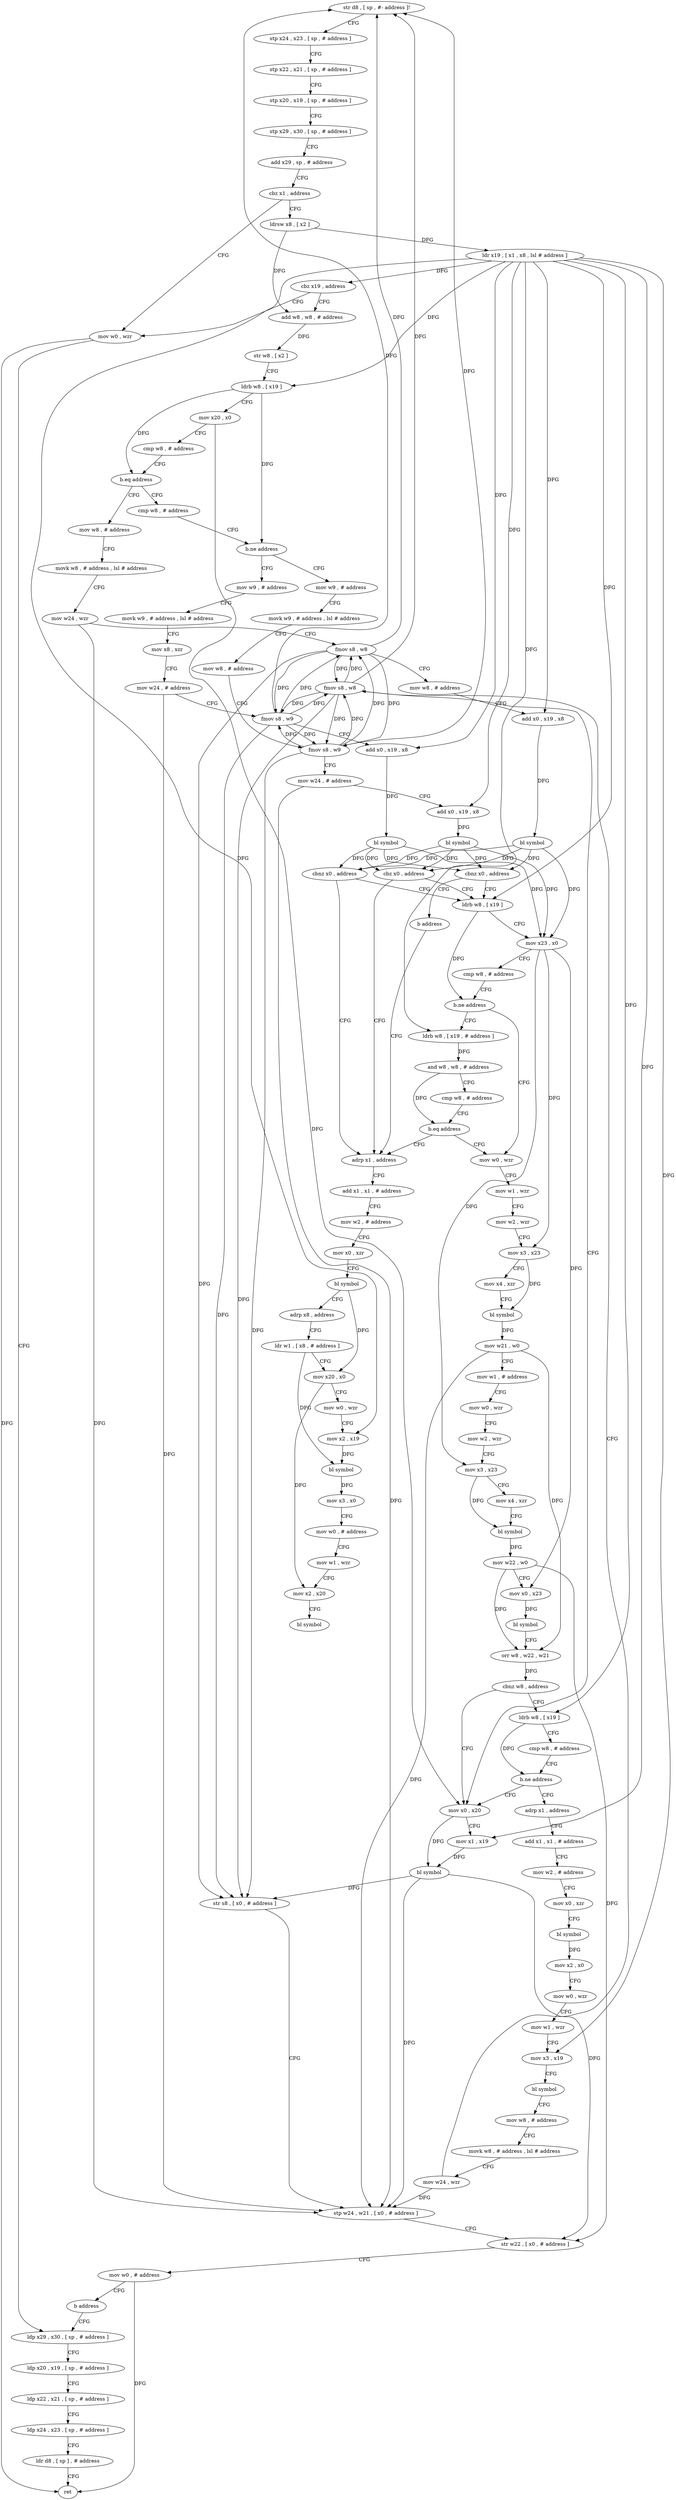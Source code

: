 digraph "func" {
"4252780" [label = "str d8 , [ sp , #- address ]!" ]
"4252784" [label = "stp x24 , x23 , [ sp , # address ]" ]
"4252788" [label = "stp x22 , x21 , [ sp , # address ]" ]
"4252792" [label = "stp x20 , x19 , [ sp , # address ]" ]
"4252796" [label = "stp x29 , x30 , [ sp , # address ]" ]
"4252800" [label = "add x29 , sp , # address" ]
"4252804" [label = "cbz x1 , address" ]
"4253088" [label = "mov w0 , wzr" ]
"4252808" [label = "ldrsw x8 , [ x2 ]" ]
"4253092" [label = "ldp x29 , x30 , [ sp , # address ]" ]
"4252812" [label = "ldr x19 , [ x1 , x8 , lsl # address ]" ]
"4252816" [label = "cbz x19 , address" ]
"4252820" [label = "add w8 , w8 , # address" ]
"4252824" [label = "str w8 , [ x2 ]" ]
"4252828" [label = "ldrb w8 , [ x19 ]" ]
"4252832" [label = "mov x20 , x0" ]
"4252836" [label = "cmp w8 , # address" ]
"4252840" [label = "b.eq address" ]
"4253116" [label = "mov w8 , # address" ]
"4252844" [label = "cmp w8 , # address" ]
"4253120" [label = "movk w8 , # address , lsl # address" ]
"4253124" [label = "mov w24 , wzr" ]
"4253128" [label = "fmov s8 , w8" ]
"4253132" [label = "mov w8 , # address" ]
"4253136" [label = "add x0 , x19 , x8" ]
"4253140" [label = "bl symbol" ]
"4253144" [label = "cbnz x0 , address" ]
"4252884" [label = "ldrb w8 , [ x19 ]" ]
"4253148" [label = "b address" ]
"4252848" [label = "b.ne address" ]
"4253152" [label = "mov w9 , # address" ]
"4252852" [label = "mov w9 , # address" ]
"4252888" [label = "mov x23 , x0" ]
"4252892" [label = "cmp w8 , # address" ]
"4252896" [label = "b.ne address" ]
"4252916" [label = "mov w0 , wzr" ]
"4252900" [label = "ldrb w8 , [ x19 , # address ]" ]
"4253184" [label = "adrp x1 , address" ]
"4253156" [label = "movk w9 , # address , lsl # address" ]
"4253160" [label = "mov x8 , xzr" ]
"4253164" [label = "mov w24 , # address" ]
"4253168" [label = "fmov s8 , w9" ]
"4253172" [label = "add x0 , x19 , x8" ]
"4253176" [label = "bl symbol" ]
"4253180" [label = "cbnz x0 , address" ]
"4252856" [label = "movk w9 , # address , lsl # address" ]
"4252860" [label = "mov w8 , # address" ]
"4252864" [label = "fmov s8 , w9" ]
"4252868" [label = "mov w24 , # address" ]
"4252872" [label = "add x0 , x19 , x8" ]
"4252876" [label = "bl symbol" ]
"4252880" [label = "cbz x0 , address" ]
"4252920" [label = "mov w1 , wzr" ]
"4252924" [label = "mov w2 , wzr" ]
"4252928" [label = "mov x3 , x23" ]
"4252932" [label = "mov x4 , xzr" ]
"4252936" [label = "bl symbol" ]
"4252940" [label = "mov w21 , w0" ]
"4252944" [label = "mov w1 , # address" ]
"4252948" [label = "mov w0 , wzr" ]
"4252952" [label = "mov w2 , wzr" ]
"4252956" [label = "mov x3 , x23" ]
"4252960" [label = "mov x4 , xzr" ]
"4252964" [label = "bl symbol" ]
"4252968" [label = "mov w22 , w0" ]
"4252972" [label = "mov x0 , x23" ]
"4252976" [label = "bl symbol" ]
"4252980" [label = "orr w8 , w22 , w21" ]
"4252984" [label = "cbnz w8 , address" ]
"4253056" [label = "mov x0 , x20" ]
"4252988" [label = "ldrb w8 , [ x19 ]" ]
"4252904" [label = "and w8 , w8 , # address" ]
"4252908" [label = "cmp w8 , # address" ]
"4252912" [label = "b.eq address" ]
"4253188" [label = "add x1 , x1 , # address" ]
"4253192" [label = "mov w2 , # address" ]
"4253196" [label = "mov x0 , xzr" ]
"4253200" [label = "bl symbol" ]
"4253204" [label = "adrp x8 , address" ]
"4253208" [label = "ldr w1 , [ x8 , # address ]" ]
"4253212" [label = "mov x20 , x0" ]
"4253216" [label = "mov w0 , wzr" ]
"4253220" [label = "mov x2 , x19" ]
"4253224" [label = "bl symbol" ]
"4253228" [label = "mov x3 , x0" ]
"4253232" [label = "mov w0 , # address" ]
"4253236" [label = "mov w1 , wzr" ]
"4253240" [label = "mov x2 , x20" ]
"4253244" [label = "bl symbol" ]
"4253060" [label = "mov x1 , x19" ]
"4253064" [label = "bl symbol" ]
"4253068" [label = "str s8 , [ x0 , # address ]" ]
"4253072" [label = "stp w24 , w21 , [ x0 , # address ]" ]
"4253076" [label = "str w22 , [ x0 , # address ]" ]
"4253080" [label = "mov w0 , # address" ]
"4253084" [label = "b address" ]
"4252992" [label = "cmp w8 , # address" ]
"4252996" [label = "b.ne address" ]
"4253000" [label = "adrp x1 , address" ]
"4253096" [label = "ldp x20 , x19 , [ sp , # address ]" ]
"4253100" [label = "ldp x22 , x21 , [ sp , # address ]" ]
"4253104" [label = "ldp x24 , x23 , [ sp , # address ]" ]
"4253108" [label = "ldr d8 , [ sp ] , # address" ]
"4253112" [label = "ret" ]
"4253004" [label = "add x1 , x1 , # address" ]
"4253008" [label = "mov w2 , # address" ]
"4253012" [label = "mov x0 , xzr" ]
"4253016" [label = "bl symbol" ]
"4253020" [label = "mov x2 , x0" ]
"4253024" [label = "mov w0 , wzr" ]
"4253028" [label = "mov w1 , wzr" ]
"4253032" [label = "mov x3 , x19" ]
"4253036" [label = "bl symbol" ]
"4253040" [label = "mov w8 , # address" ]
"4253044" [label = "movk w8 , # address , lsl # address" ]
"4253048" [label = "mov w24 , wzr" ]
"4253052" [label = "fmov s8 , w8" ]
"4252780" -> "4252784" [ label = "CFG" ]
"4252784" -> "4252788" [ label = "CFG" ]
"4252788" -> "4252792" [ label = "CFG" ]
"4252792" -> "4252796" [ label = "CFG" ]
"4252796" -> "4252800" [ label = "CFG" ]
"4252800" -> "4252804" [ label = "CFG" ]
"4252804" -> "4253088" [ label = "CFG" ]
"4252804" -> "4252808" [ label = "CFG" ]
"4253088" -> "4253092" [ label = "CFG" ]
"4253088" -> "4253112" [ label = "DFG" ]
"4252808" -> "4252812" [ label = "DFG" ]
"4252808" -> "4252820" [ label = "DFG" ]
"4253092" -> "4253096" [ label = "CFG" ]
"4252812" -> "4252816" [ label = "DFG" ]
"4252812" -> "4252828" [ label = "DFG" ]
"4252812" -> "4253136" [ label = "DFG" ]
"4252812" -> "4252884" [ label = "DFG" ]
"4252812" -> "4253172" [ label = "DFG" ]
"4252812" -> "4252872" [ label = "DFG" ]
"4252812" -> "4252900" [ label = "DFG" ]
"4252812" -> "4253220" [ label = "DFG" ]
"4252812" -> "4253060" [ label = "DFG" ]
"4252812" -> "4252988" [ label = "DFG" ]
"4252812" -> "4253032" [ label = "DFG" ]
"4252816" -> "4253088" [ label = "CFG" ]
"4252816" -> "4252820" [ label = "CFG" ]
"4252820" -> "4252824" [ label = "DFG" ]
"4252824" -> "4252828" [ label = "CFG" ]
"4252828" -> "4252832" [ label = "CFG" ]
"4252828" -> "4252840" [ label = "DFG" ]
"4252828" -> "4252848" [ label = "DFG" ]
"4252832" -> "4252836" [ label = "CFG" ]
"4252832" -> "4253056" [ label = "DFG" ]
"4252836" -> "4252840" [ label = "CFG" ]
"4252840" -> "4253116" [ label = "CFG" ]
"4252840" -> "4252844" [ label = "CFG" ]
"4253116" -> "4253120" [ label = "CFG" ]
"4252844" -> "4252848" [ label = "CFG" ]
"4253120" -> "4253124" [ label = "CFG" ]
"4253124" -> "4253128" [ label = "CFG" ]
"4253124" -> "4253072" [ label = "DFG" ]
"4253128" -> "4253132" [ label = "CFG" ]
"4253128" -> "4252780" [ label = "DFG" ]
"4253128" -> "4253168" [ label = "DFG" ]
"4253128" -> "4252864" [ label = "DFG" ]
"4253128" -> "4253068" [ label = "DFG" ]
"4253128" -> "4253052" [ label = "DFG" ]
"4253132" -> "4253136" [ label = "CFG" ]
"4253136" -> "4253140" [ label = "DFG" ]
"4253140" -> "4253144" [ label = "DFG" ]
"4253140" -> "4252888" [ label = "DFG" ]
"4253140" -> "4253180" [ label = "DFG" ]
"4253140" -> "4252880" [ label = "DFG" ]
"4253144" -> "4252884" [ label = "CFG" ]
"4253144" -> "4253148" [ label = "CFG" ]
"4252884" -> "4252888" [ label = "CFG" ]
"4252884" -> "4252896" [ label = "DFG" ]
"4253148" -> "4253184" [ label = "CFG" ]
"4252848" -> "4253152" [ label = "CFG" ]
"4252848" -> "4252852" [ label = "CFG" ]
"4253152" -> "4253156" [ label = "CFG" ]
"4252852" -> "4252856" [ label = "CFG" ]
"4252888" -> "4252892" [ label = "CFG" ]
"4252888" -> "4252928" [ label = "DFG" ]
"4252888" -> "4252956" [ label = "DFG" ]
"4252888" -> "4252972" [ label = "DFG" ]
"4252892" -> "4252896" [ label = "CFG" ]
"4252896" -> "4252916" [ label = "CFG" ]
"4252896" -> "4252900" [ label = "CFG" ]
"4252916" -> "4252920" [ label = "CFG" ]
"4252900" -> "4252904" [ label = "DFG" ]
"4253184" -> "4253188" [ label = "CFG" ]
"4253156" -> "4253160" [ label = "CFG" ]
"4253160" -> "4253164" [ label = "CFG" ]
"4253164" -> "4253168" [ label = "CFG" ]
"4253164" -> "4253072" [ label = "DFG" ]
"4253168" -> "4253172" [ label = "CFG" ]
"4253168" -> "4252780" [ label = "DFG" ]
"4253168" -> "4253128" [ label = "DFG" ]
"4253168" -> "4252864" [ label = "DFG" ]
"4253168" -> "4253068" [ label = "DFG" ]
"4253168" -> "4253052" [ label = "DFG" ]
"4253172" -> "4253176" [ label = "DFG" ]
"4253176" -> "4253180" [ label = "DFG" ]
"4253176" -> "4253144" [ label = "DFG" ]
"4253176" -> "4252888" [ label = "DFG" ]
"4253176" -> "4252880" [ label = "DFG" ]
"4253180" -> "4252884" [ label = "CFG" ]
"4253180" -> "4253184" [ label = "CFG" ]
"4252856" -> "4252860" [ label = "CFG" ]
"4252860" -> "4252864" [ label = "CFG" ]
"4252864" -> "4252868" [ label = "CFG" ]
"4252864" -> "4252780" [ label = "DFG" ]
"4252864" -> "4253128" [ label = "DFG" ]
"4252864" -> "4253168" [ label = "DFG" ]
"4252864" -> "4253068" [ label = "DFG" ]
"4252864" -> "4253052" [ label = "DFG" ]
"4252868" -> "4252872" [ label = "CFG" ]
"4252868" -> "4253072" [ label = "DFG" ]
"4252872" -> "4252876" [ label = "DFG" ]
"4252876" -> "4252880" [ label = "DFG" ]
"4252876" -> "4253144" [ label = "DFG" ]
"4252876" -> "4252888" [ label = "DFG" ]
"4252876" -> "4253180" [ label = "DFG" ]
"4252880" -> "4253184" [ label = "CFG" ]
"4252880" -> "4252884" [ label = "CFG" ]
"4252920" -> "4252924" [ label = "CFG" ]
"4252924" -> "4252928" [ label = "CFG" ]
"4252928" -> "4252932" [ label = "CFG" ]
"4252928" -> "4252936" [ label = "DFG" ]
"4252932" -> "4252936" [ label = "CFG" ]
"4252936" -> "4252940" [ label = "DFG" ]
"4252940" -> "4252944" [ label = "CFG" ]
"4252940" -> "4252980" [ label = "DFG" ]
"4252940" -> "4253072" [ label = "DFG" ]
"4252944" -> "4252948" [ label = "CFG" ]
"4252948" -> "4252952" [ label = "CFG" ]
"4252952" -> "4252956" [ label = "CFG" ]
"4252956" -> "4252960" [ label = "CFG" ]
"4252956" -> "4252964" [ label = "DFG" ]
"4252960" -> "4252964" [ label = "CFG" ]
"4252964" -> "4252968" [ label = "DFG" ]
"4252968" -> "4252972" [ label = "CFG" ]
"4252968" -> "4252980" [ label = "DFG" ]
"4252968" -> "4253076" [ label = "DFG" ]
"4252972" -> "4252976" [ label = "DFG" ]
"4252976" -> "4252980" [ label = "CFG" ]
"4252980" -> "4252984" [ label = "DFG" ]
"4252984" -> "4253056" [ label = "CFG" ]
"4252984" -> "4252988" [ label = "CFG" ]
"4253056" -> "4253060" [ label = "CFG" ]
"4253056" -> "4253064" [ label = "DFG" ]
"4252988" -> "4252992" [ label = "CFG" ]
"4252988" -> "4252996" [ label = "DFG" ]
"4252904" -> "4252908" [ label = "CFG" ]
"4252904" -> "4252912" [ label = "DFG" ]
"4252908" -> "4252912" [ label = "CFG" ]
"4252912" -> "4253184" [ label = "CFG" ]
"4252912" -> "4252916" [ label = "CFG" ]
"4253188" -> "4253192" [ label = "CFG" ]
"4253192" -> "4253196" [ label = "CFG" ]
"4253196" -> "4253200" [ label = "CFG" ]
"4253200" -> "4253204" [ label = "CFG" ]
"4253200" -> "4253212" [ label = "DFG" ]
"4253204" -> "4253208" [ label = "CFG" ]
"4253208" -> "4253212" [ label = "CFG" ]
"4253208" -> "4253224" [ label = "DFG" ]
"4253212" -> "4253216" [ label = "CFG" ]
"4253212" -> "4253240" [ label = "DFG" ]
"4253216" -> "4253220" [ label = "CFG" ]
"4253220" -> "4253224" [ label = "DFG" ]
"4253224" -> "4253228" [ label = "DFG" ]
"4253228" -> "4253232" [ label = "CFG" ]
"4253232" -> "4253236" [ label = "CFG" ]
"4253236" -> "4253240" [ label = "CFG" ]
"4253240" -> "4253244" [ label = "CFG" ]
"4253060" -> "4253064" [ label = "DFG" ]
"4253064" -> "4253068" [ label = "DFG" ]
"4253064" -> "4253072" [ label = "DFG" ]
"4253064" -> "4253076" [ label = "DFG" ]
"4253068" -> "4253072" [ label = "CFG" ]
"4253072" -> "4253076" [ label = "CFG" ]
"4253076" -> "4253080" [ label = "CFG" ]
"4253080" -> "4253084" [ label = "CFG" ]
"4253080" -> "4253112" [ label = "DFG" ]
"4253084" -> "4253092" [ label = "CFG" ]
"4252992" -> "4252996" [ label = "CFG" ]
"4252996" -> "4253056" [ label = "CFG" ]
"4252996" -> "4253000" [ label = "CFG" ]
"4253000" -> "4253004" [ label = "CFG" ]
"4253096" -> "4253100" [ label = "CFG" ]
"4253100" -> "4253104" [ label = "CFG" ]
"4253104" -> "4253108" [ label = "CFG" ]
"4253108" -> "4253112" [ label = "CFG" ]
"4253004" -> "4253008" [ label = "CFG" ]
"4253008" -> "4253012" [ label = "CFG" ]
"4253012" -> "4253016" [ label = "CFG" ]
"4253016" -> "4253020" [ label = "DFG" ]
"4253020" -> "4253024" [ label = "CFG" ]
"4253024" -> "4253028" [ label = "CFG" ]
"4253028" -> "4253032" [ label = "CFG" ]
"4253032" -> "4253036" [ label = "CFG" ]
"4253036" -> "4253040" [ label = "CFG" ]
"4253040" -> "4253044" [ label = "CFG" ]
"4253044" -> "4253048" [ label = "CFG" ]
"4253048" -> "4253052" [ label = "CFG" ]
"4253048" -> "4253072" [ label = "DFG" ]
"4253052" -> "4253056" [ label = "CFG" ]
"4253052" -> "4252780" [ label = "DFG" ]
"4253052" -> "4253128" [ label = "DFG" ]
"4253052" -> "4253168" [ label = "DFG" ]
"4253052" -> "4252864" [ label = "DFG" ]
"4253052" -> "4253068" [ label = "DFG" ]
}
